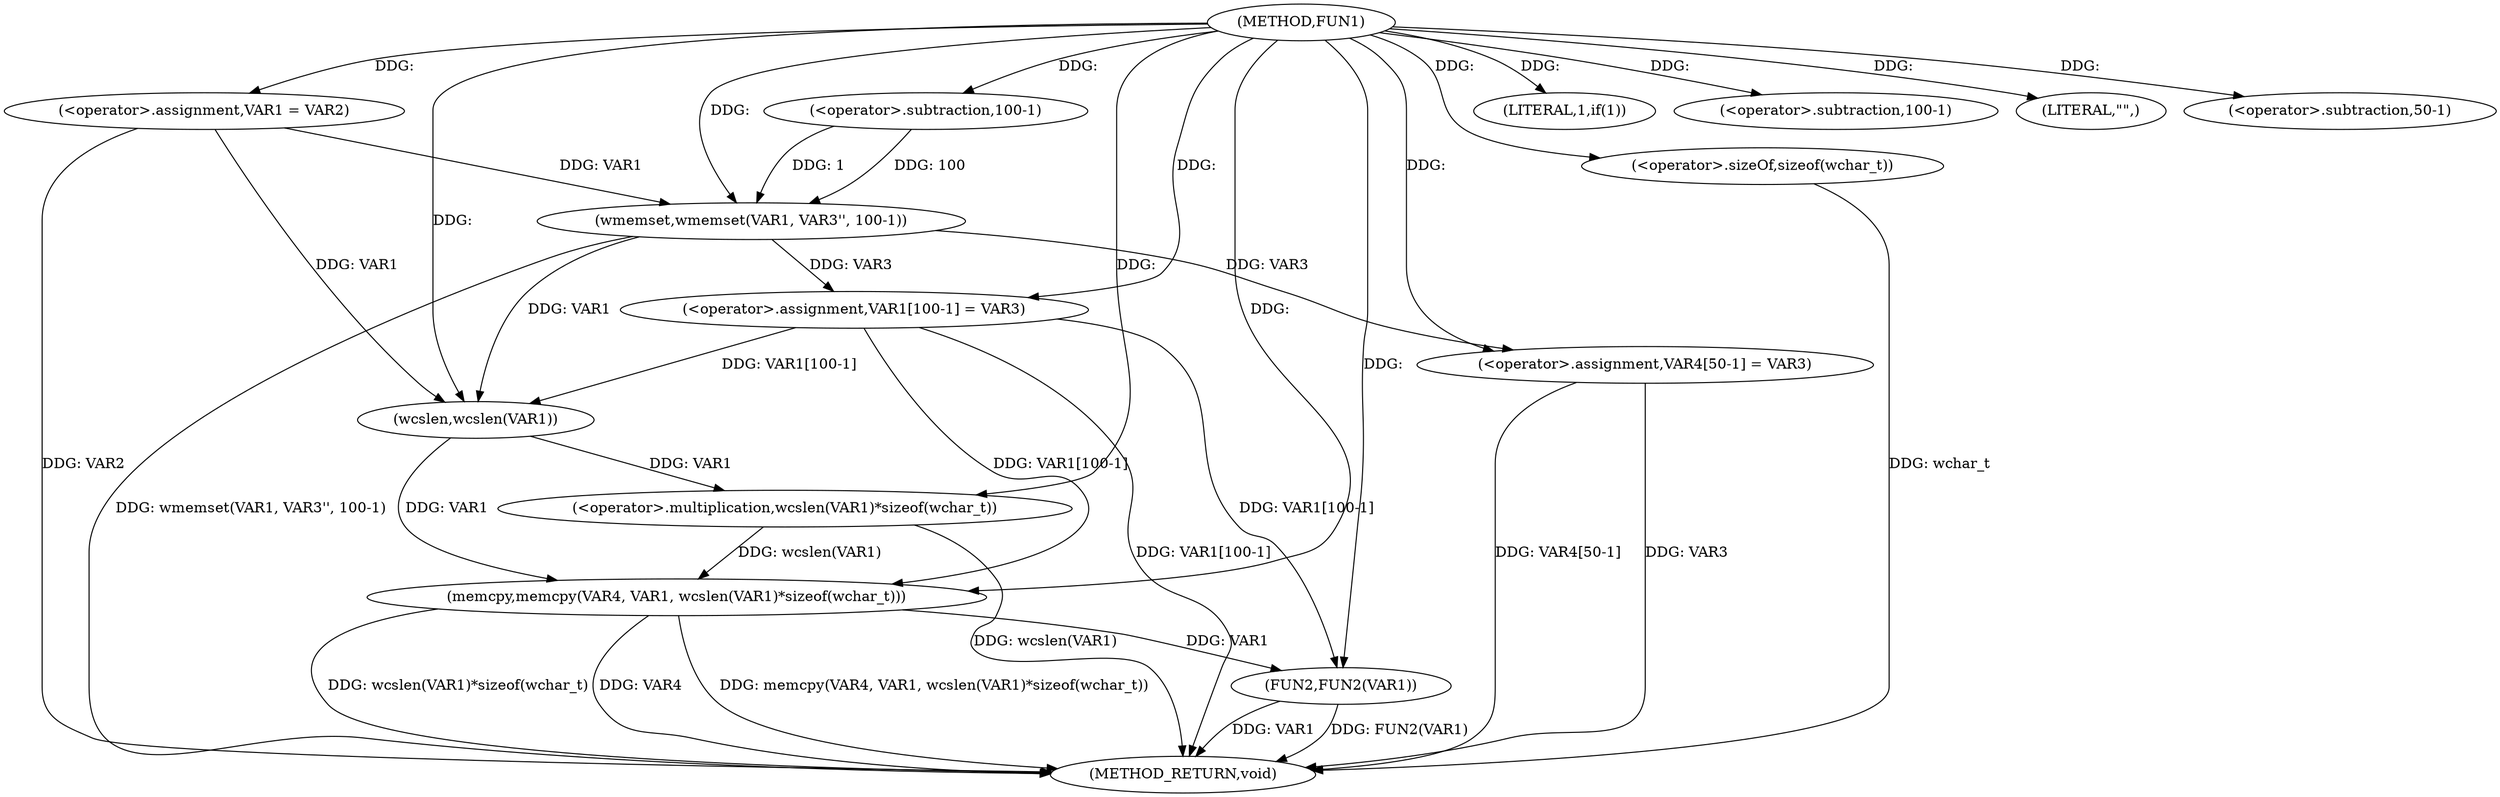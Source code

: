 digraph FUN1 {  
"1000100" [label = "(METHOD,FUN1)" ]
"1000142" [label = "(METHOD_RETURN,void)" ]
"1000104" [label = "(<operator>.assignment,VAR1 = VAR2)" ]
"1000108" [label = "(LITERAL,1,if(1))" ]
"1000110" [label = "(wmemset,wmemset(VAR1, VAR3'', 100-1))" ]
"1000113" [label = "(<operator>.subtraction,100-1)" ]
"1000116" [label = "(<operator>.assignment,VAR1[100-1] = VAR3)" ]
"1000119" [label = "(<operator>.subtraction,100-1)" ]
"1000124" [label = "(LITERAL,\"\",)" ]
"1000125" [label = "(memcpy,memcpy(VAR4, VAR1, wcslen(VAR1)*sizeof(wchar_t)))" ]
"1000128" [label = "(<operator>.multiplication,wcslen(VAR1)*sizeof(wchar_t))" ]
"1000129" [label = "(wcslen,wcslen(VAR1))" ]
"1000131" [label = "(<operator>.sizeOf,sizeof(wchar_t))" ]
"1000133" [label = "(<operator>.assignment,VAR4[50-1] = VAR3)" ]
"1000136" [label = "(<operator>.subtraction,50-1)" ]
"1000140" [label = "(FUN2,FUN2(VAR1))" ]
  "1000116" -> "1000142"  [ label = "DDG: VAR1[100-1]"] 
  "1000125" -> "1000142"  [ label = "DDG: VAR4"] 
  "1000125" -> "1000142"  [ label = "DDG: memcpy(VAR4, VAR1, wcslen(VAR1)*sizeof(wchar_t))"] 
  "1000140" -> "1000142"  [ label = "DDG: FUN2(VAR1)"] 
  "1000110" -> "1000142"  [ label = "DDG: wmemset(VAR1, VAR3'', 100-1)"] 
  "1000125" -> "1000142"  [ label = "DDG: wcslen(VAR1)*sizeof(wchar_t)"] 
  "1000104" -> "1000142"  [ label = "DDG: VAR2"] 
  "1000131" -> "1000142"  [ label = "DDG: wchar_t"] 
  "1000140" -> "1000142"  [ label = "DDG: VAR1"] 
  "1000133" -> "1000142"  [ label = "DDG: VAR3"] 
  "1000128" -> "1000142"  [ label = "DDG: wcslen(VAR1)"] 
  "1000133" -> "1000142"  [ label = "DDG: VAR4[50-1]"] 
  "1000100" -> "1000104"  [ label = "DDG: "] 
  "1000100" -> "1000108"  [ label = "DDG: "] 
  "1000104" -> "1000110"  [ label = "DDG: VAR1"] 
  "1000100" -> "1000110"  [ label = "DDG: "] 
  "1000113" -> "1000110"  [ label = "DDG: 100"] 
  "1000113" -> "1000110"  [ label = "DDG: 1"] 
  "1000100" -> "1000113"  [ label = "DDG: "] 
  "1000110" -> "1000116"  [ label = "DDG: VAR3"] 
  "1000100" -> "1000116"  [ label = "DDG: "] 
  "1000100" -> "1000119"  [ label = "DDG: "] 
  "1000100" -> "1000124"  [ label = "DDG: "] 
  "1000100" -> "1000125"  [ label = "DDG: "] 
  "1000116" -> "1000125"  [ label = "DDG: VAR1[100-1]"] 
  "1000129" -> "1000125"  [ label = "DDG: VAR1"] 
  "1000128" -> "1000125"  [ label = "DDG: wcslen(VAR1)"] 
  "1000129" -> "1000128"  [ label = "DDG: VAR1"] 
  "1000116" -> "1000129"  [ label = "DDG: VAR1[100-1]"] 
  "1000104" -> "1000129"  [ label = "DDG: VAR1"] 
  "1000110" -> "1000129"  [ label = "DDG: VAR1"] 
  "1000100" -> "1000129"  [ label = "DDG: "] 
  "1000100" -> "1000128"  [ label = "DDG: "] 
  "1000100" -> "1000131"  [ label = "DDG: "] 
  "1000100" -> "1000133"  [ label = "DDG: "] 
  "1000110" -> "1000133"  [ label = "DDG: VAR3"] 
  "1000100" -> "1000136"  [ label = "DDG: "] 
  "1000116" -> "1000140"  [ label = "DDG: VAR1[100-1]"] 
  "1000125" -> "1000140"  [ label = "DDG: VAR1"] 
  "1000100" -> "1000140"  [ label = "DDG: "] 
}
